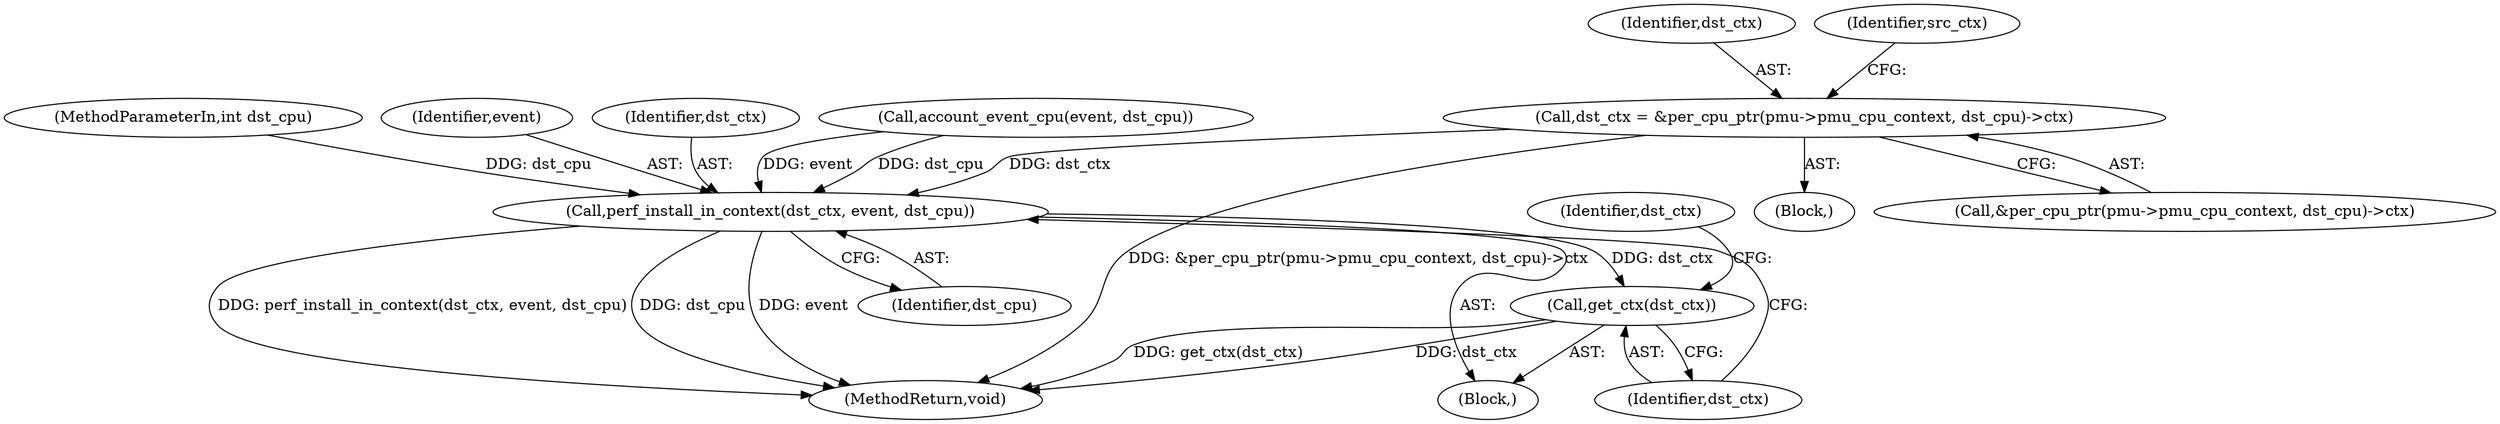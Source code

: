 digraph "0_linux_f63a8daa5812afef4f06c962351687e1ff9ccb2b_10@pointer" {
"1000121" [label="(Call,dst_ctx = &per_cpu_ptr(pmu->pmu_cpu_context, dst_cpu)->ctx)"];
"1000183" [label="(Call,perf_install_in_context(dst_ctx, event, dst_cpu))"];
"1000187" [label="(Call,get_ctx(dst_ctx))"];
"1000163" [label="(Block,)"];
"1000183" [label="(Call,perf_install_in_context(dst_ctx, event, dst_cpu))"];
"1000194" [label="(MethodReturn,void)"];
"1000122" [label="(Identifier,dst_ctx)"];
"1000192" [label="(Identifier,dst_ctx)"];
"1000188" [label="(Identifier,dst_ctx)"];
"1000180" [label="(Call,account_event_cpu(event, dst_cpu))"];
"1000103" [label="(MethodParameterIn,int dst_cpu)"];
"1000121" [label="(Call,dst_ctx = &per_cpu_ptr(pmu->pmu_cpu_context, dst_cpu)->ctx)"];
"1000187" [label="(Call,get_ctx(dst_ctx))"];
"1000104" [label="(Block,)"];
"1000185" [label="(Identifier,event)"];
"1000186" [label="(Identifier,dst_cpu)"];
"1000134" [label="(Identifier,src_ctx)"];
"1000184" [label="(Identifier,dst_ctx)"];
"1000123" [label="(Call,&per_cpu_ptr(pmu->pmu_cpu_context, dst_cpu)->ctx)"];
"1000121" -> "1000104"  [label="AST: "];
"1000121" -> "1000123"  [label="CFG: "];
"1000122" -> "1000121"  [label="AST: "];
"1000123" -> "1000121"  [label="AST: "];
"1000134" -> "1000121"  [label="CFG: "];
"1000121" -> "1000194"  [label="DDG: &per_cpu_ptr(pmu->pmu_cpu_context, dst_cpu)->ctx"];
"1000121" -> "1000183"  [label="DDG: dst_ctx"];
"1000183" -> "1000163"  [label="AST: "];
"1000183" -> "1000186"  [label="CFG: "];
"1000184" -> "1000183"  [label="AST: "];
"1000185" -> "1000183"  [label="AST: "];
"1000186" -> "1000183"  [label="AST: "];
"1000188" -> "1000183"  [label="CFG: "];
"1000183" -> "1000194"  [label="DDG: event"];
"1000183" -> "1000194"  [label="DDG: dst_cpu"];
"1000183" -> "1000194"  [label="DDG: perf_install_in_context(dst_ctx, event, dst_cpu)"];
"1000180" -> "1000183"  [label="DDG: event"];
"1000180" -> "1000183"  [label="DDG: dst_cpu"];
"1000103" -> "1000183"  [label="DDG: dst_cpu"];
"1000183" -> "1000187"  [label="DDG: dst_ctx"];
"1000187" -> "1000163"  [label="AST: "];
"1000187" -> "1000188"  [label="CFG: "];
"1000188" -> "1000187"  [label="AST: "];
"1000192" -> "1000187"  [label="CFG: "];
"1000187" -> "1000194"  [label="DDG: dst_ctx"];
"1000187" -> "1000194"  [label="DDG: get_ctx(dst_ctx)"];
}
